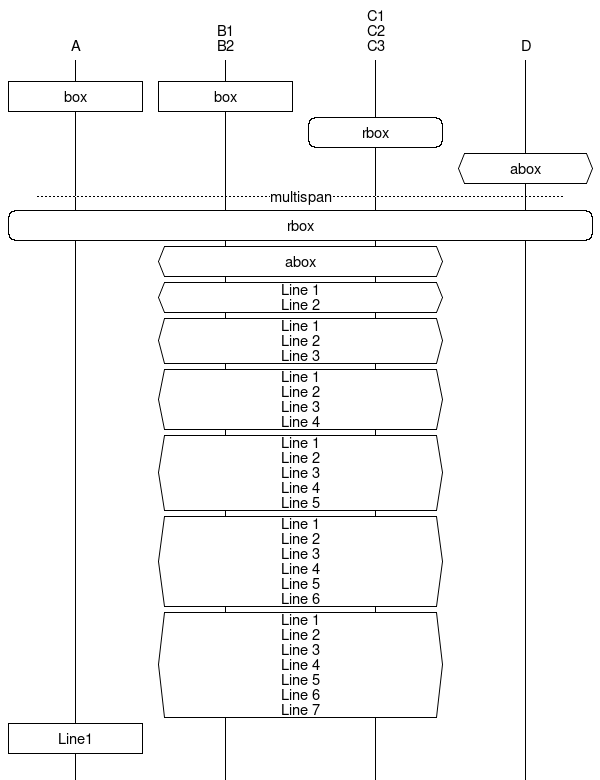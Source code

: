 #!/usr/bin/mscgen -Tpng
#
# testinput7.msc : Sample msc using boxes
#
# This file is PUBLIC DOMAIN and may be freely reproduced,  distributed,
# transmitted, used, modified, built upon, or otherwise exploited by
# anyone for any purpose, commercial or non-commercial, and in any way,
# including by methods that have not yet been invented or conceived.
#
# This file is provided "AS IS" WITHOUT WARRANTY OF ANY KIND, EITHER
# EXPRESSED OR IMPLIED, INCLUDING, BUT NOT LIMITED TO, THE IMPLIED
# WARRANTIES OF MERCHANTABILITY AND FITNESS FOR A PARTICULAR PURPOSE.
#

msc {

   # The entities
   A [label="A"], B [label="B1\nB2"], C [label="C1\nC2\nC3"], "D";

   # The relations
   |||;
   A box A [label="box"], B box B [label="box"];
   C rbox C [label="rbox"];
   D abox D [label="abox"];

   --- [label="multispan"];
   A rbox D [label="rbox"];
   B abox C [label="abox"];
   B abox C [label="Line 1\nLine 2"];
   B abox C [label="Line 1\nLine 2\nLine 3"];
   B abox C [label="Line 1\nLine 2\nLine 3\nLine 4"];
   B abox C [label="Line 1\nLine 2\nLine 3\nLine 4\nLine 5"];
   B abox C [label="Line 1\nLine 2\nLine 3\nLine 4\nLine 5\nLine 6"];
   B abox C [label="Line 1\nLine 2\nLine 3\nLine 4\nLine 5\nLine 6\nLine 7"];
   A box A [label="Line1"];
   |||;
}

/* END OF FILE */
